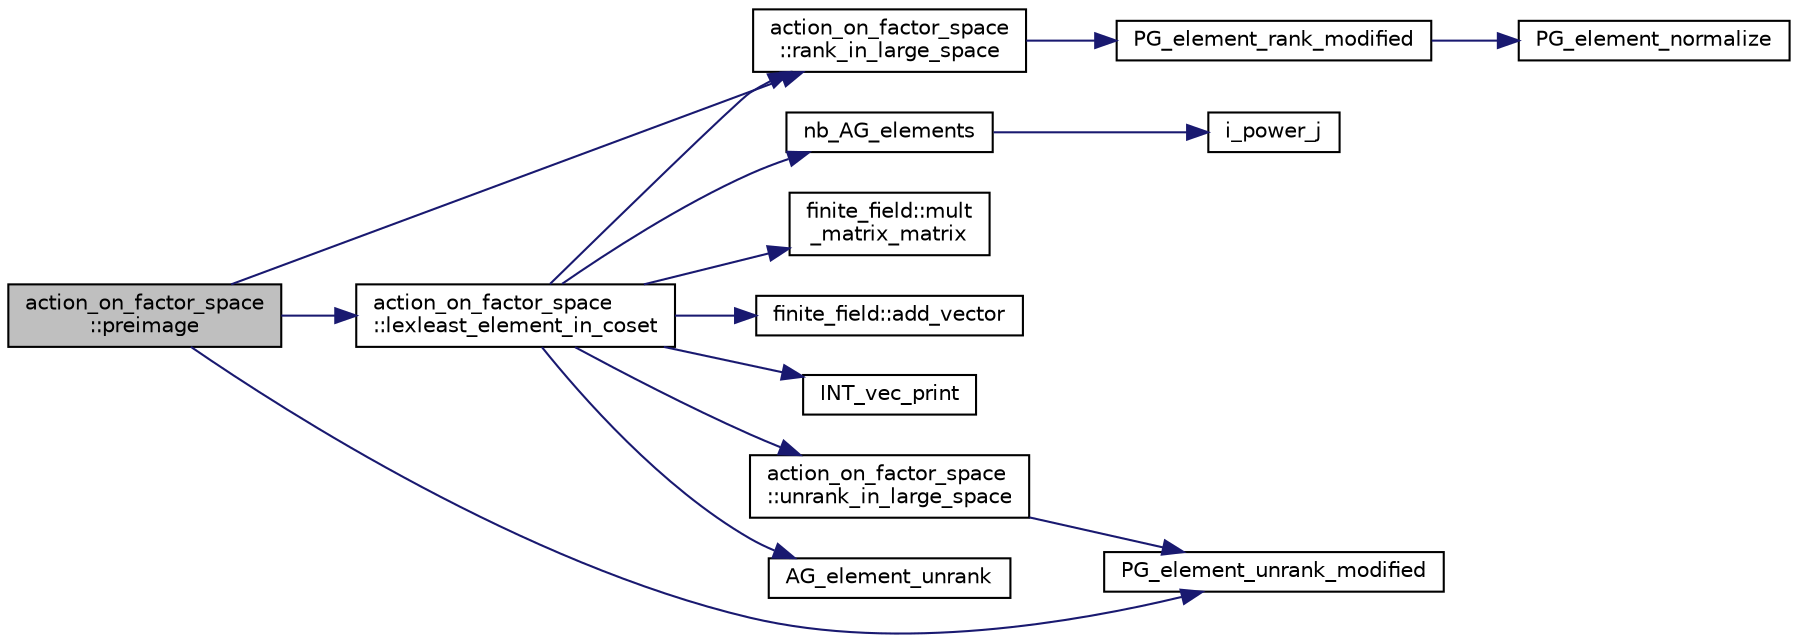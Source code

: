 digraph "action_on_factor_space::preimage"
{
  edge [fontname="Helvetica",fontsize="10",labelfontname="Helvetica",labelfontsize="10"];
  node [fontname="Helvetica",fontsize="10",shape=record];
  rankdir="LR";
  Node1256 [label="action_on_factor_space\l::preimage",height=0.2,width=0.4,color="black", fillcolor="grey75", style="filled", fontcolor="black"];
  Node1256 -> Node1257 [color="midnightblue",fontsize="10",style="solid",fontname="Helvetica"];
  Node1257 [label="PG_element_unrank_modified",height=0.2,width=0.4,color="black", fillcolor="white", style="filled",URL="$d4/d67/geometry_8h.html#a83ae9b605d496f6a90345303f6efae64"];
  Node1256 -> Node1258 [color="midnightblue",fontsize="10",style="solid",fontname="Helvetica"];
  Node1258 [label="action_on_factor_space\l::rank_in_large_space",height=0.2,width=0.4,color="black", fillcolor="white", style="filled",URL="$d5/d25/classaction__on__factor__space.html#aef04c8544847da7084f73981b9fde4fe"];
  Node1258 -> Node1259 [color="midnightblue",fontsize="10",style="solid",fontname="Helvetica"];
  Node1259 [label="PG_element_rank_modified",height=0.2,width=0.4,color="black", fillcolor="white", style="filled",URL="$d4/d67/geometry_8h.html#a9cd1a8bf5b88a038e33862f6c2c3dd36"];
  Node1259 -> Node1260 [color="midnightblue",fontsize="10",style="solid",fontname="Helvetica"];
  Node1260 [label="PG_element_normalize",height=0.2,width=0.4,color="black", fillcolor="white", style="filled",URL="$df/de4/projective_8_c.html#a5a4c3c1158bad6bab0d786c616bd0996"];
  Node1256 -> Node1261 [color="midnightblue",fontsize="10",style="solid",fontname="Helvetica"];
  Node1261 [label="action_on_factor_space\l::lexleast_element_in_coset",height=0.2,width=0.4,color="black", fillcolor="white", style="filled",URL="$d5/d25/classaction__on__factor__space.html#a33e754f3a9ccf760c12a3d3f40d66140"];
  Node1261 -> Node1262 [color="midnightblue",fontsize="10",style="solid",fontname="Helvetica"];
  Node1262 [label="action_on_factor_space\l::unrank_in_large_space",height=0.2,width=0.4,color="black", fillcolor="white", style="filled",URL="$d5/d25/classaction__on__factor__space.html#af2b5fc47970e8914d5d51cad78f00c52"];
  Node1262 -> Node1257 [color="midnightblue",fontsize="10",style="solid",fontname="Helvetica"];
  Node1261 -> Node1263 [color="midnightblue",fontsize="10",style="solid",fontname="Helvetica"];
  Node1263 [label="INT_vec_print",height=0.2,width=0.4,color="black", fillcolor="white", style="filled",URL="$df/dbf/sajeeb_8_c.html#a79a5901af0b47dd0d694109543c027fe"];
  Node1261 -> Node1264 [color="midnightblue",fontsize="10",style="solid",fontname="Helvetica"];
  Node1264 [label="nb_AG_elements",height=0.2,width=0.4,color="black", fillcolor="white", style="filled",URL="$d4/d67/geometry_8h.html#ab9de2574dd403dd453a0d35107f684f5"];
  Node1264 -> Node1265 [color="midnightblue",fontsize="10",style="solid",fontname="Helvetica"];
  Node1265 [label="i_power_j",height=0.2,width=0.4,color="black", fillcolor="white", style="filled",URL="$de/dc5/algebra__and__number__theory_8h.html#a39b321523e8957d701618bb5cac542b5"];
  Node1261 -> Node1266 [color="midnightblue",fontsize="10",style="solid",fontname="Helvetica"];
  Node1266 [label="AG_element_unrank",height=0.2,width=0.4,color="black", fillcolor="white", style="filled",URL="$d4/d67/geometry_8h.html#a4a33b86c87b2879b97cfa1327abe2885"];
  Node1261 -> Node1267 [color="midnightblue",fontsize="10",style="solid",fontname="Helvetica"];
  Node1267 [label="finite_field::mult\l_matrix_matrix",height=0.2,width=0.4,color="black", fillcolor="white", style="filled",URL="$df/d5a/classfinite__field.html#a5e28706b815838d0ec34de1fa74bc3c4"];
  Node1261 -> Node1268 [color="midnightblue",fontsize="10",style="solid",fontname="Helvetica"];
  Node1268 [label="finite_field::add_vector",height=0.2,width=0.4,color="black", fillcolor="white", style="filled",URL="$df/d5a/classfinite__field.html#a23252c462d48cc21895de6fcc0cbb59f"];
  Node1261 -> Node1258 [color="midnightblue",fontsize="10",style="solid",fontname="Helvetica"];
}
